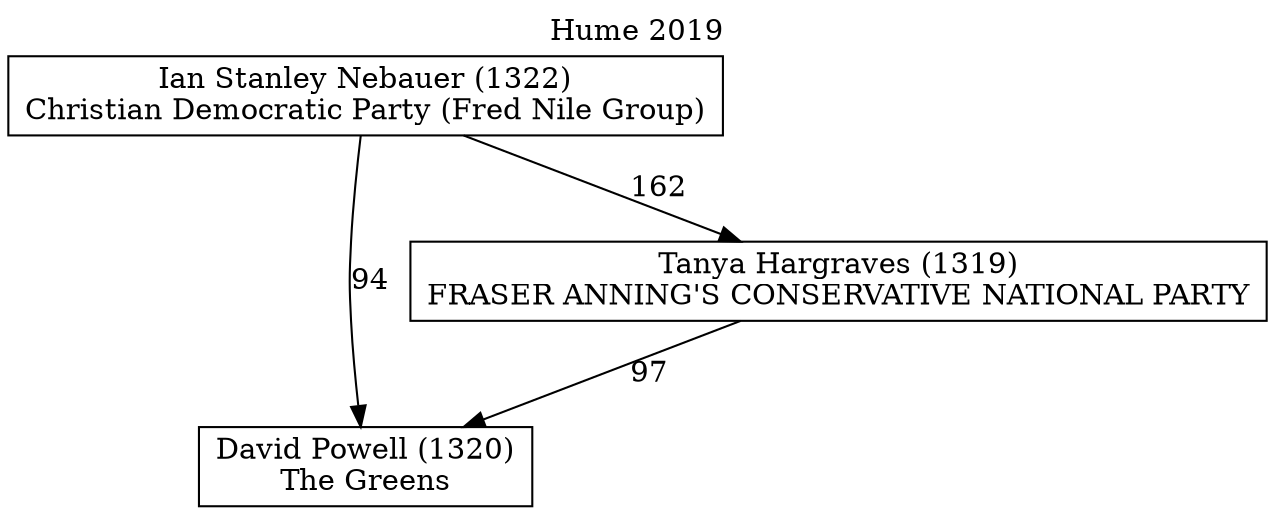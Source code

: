 // House preference flow
digraph "David Powell (1320)_Hume_2019" {
	graph [label="Hume 2019" labelloc=t mclimit=10]
	node [shape=box]
	"David Powell (1320)" [label="David Powell (1320)
The Greens"]
	"Ian Stanley Nebauer (1322)" [label="Ian Stanley Nebauer (1322)
Christian Democratic Party (Fred Nile Group)"]
	"Tanya Hargraves (1319)" [label="Tanya Hargraves (1319)
FRASER ANNING'S CONSERVATIVE NATIONAL PARTY"]
	"Ian Stanley Nebauer (1322)" -> "David Powell (1320)" [label=94]
	"Ian Stanley Nebauer (1322)" -> "Tanya Hargraves (1319)" [label=162]
	"Tanya Hargraves (1319)" -> "David Powell (1320)" [label=97]
}
